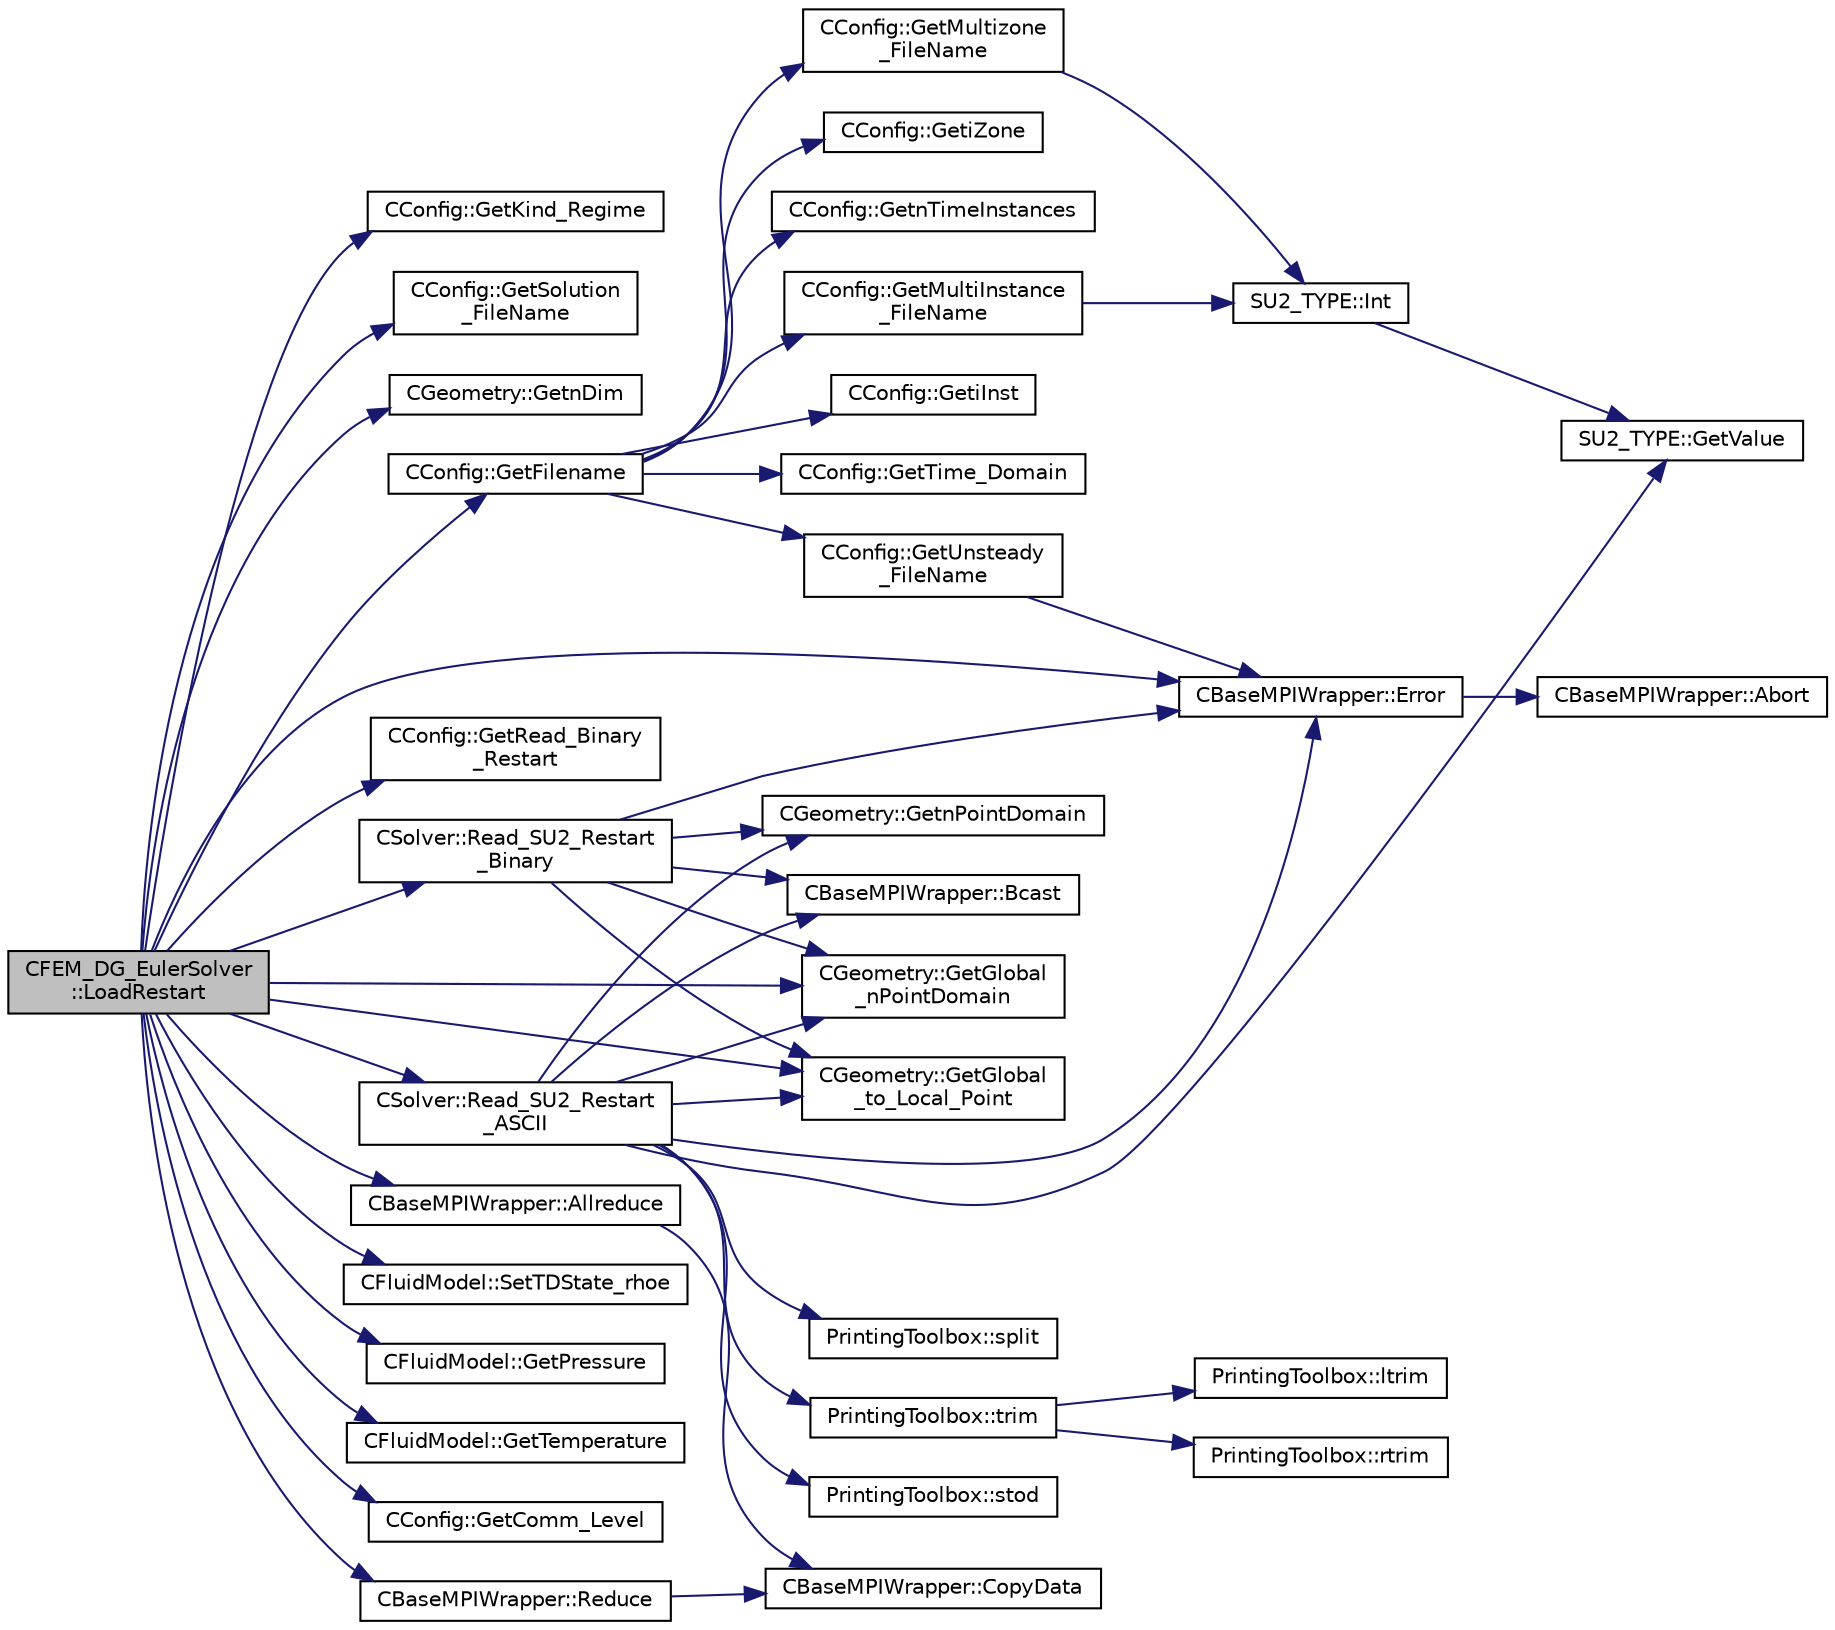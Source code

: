 digraph "CFEM_DG_EulerSolver::LoadRestart"
{
  edge [fontname="Helvetica",fontsize="10",labelfontname="Helvetica",labelfontsize="10"];
  node [fontname="Helvetica",fontsize="10",shape=record];
  rankdir="LR";
  Node1289 [label="CFEM_DG_EulerSolver\l::LoadRestart",height=0.2,width=0.4,color="black", fillcolor="grey75", style="filled", fontcolor="black"];
  Node1289 -> Node1290 [color="midnightblue",fontsize="10",style="solid",fontname="Helvetica"];
  Node1290 [label="CConfig::GetKind_Regime",height=0.2,width=0.4,color="black", fillcolor="white", style="filled",URL="$class_c_config.html#a66ca7e620390a81cd49cd0a00716128e",tooltip="Governing equations of the flow (it can be different from the run time equation). ..."];
  Node1289 -> Node1291 [color="midnightblue",fontsize="10",style="solid",fontname="Helvetica"];
  Node1291 [label="CConfig::GetSolution\l_FileName",height=0.2,width=0.4,color="black", fillcolor="white", style="filled",URL="$class_c_config.html#a90d768708abc0f55180279efbea01485",tooltip="Get the name of the file with the solution of the flow problem. "];
  Node1289 -> Node1292 [color="midnightblue",fontsize="10",style="solid",fontname="Helvetica"];
  Node1292 [label="CGeometry::GetnDim",height=0.2,width=0.4,color="black", fillcolor="white", style="filled",URL="$class_c_geometry.html#a2af01006c0c4f74ba089582f1a3587fe",tooltip="Get number of coordinates. "];
  Node1289 -> Node1293 [color="midnightblue",fontsize="10",style="solid",fontname="Helvetica"];
  Node1293 [label="CConfig::GetFilename",height=0.2,width=0.4,color="black", fillcolor="white", style="filled",URL="$class_c_config.html#a71b8b08c6c1ba23c9ba1ed687bb635dc",tooltip="Add any numbers necessary to the filename (iteration number, zone ID ...) "];
  Node1293 -> Node1294 [color="midnightblue",fontsize="10",style="solid",fontname="Helvetica"];
  Node1294 [label="CConfig::GetMultizone\l_FileName",height=0.2,width=0.4,color="black", fillcolor="white", style="filled",URL="$class_c_config.html#af4d81fc4ec805bb4a89f3739048d8824",tooltip="Append the zone index to the restart or the solution files. "];
  Node1294 -> Node1295 [color="midnightblue",fontsize="10",style="solid",fontname="Helvetica"];
  Node1295 [label="SU2_TYPE::Int",height=0.2,width=0.4,color="black", fillcolor="white", style="filled",URL="$namespace_s_u2___t_y_p_e.html#a6b48817766d8a6486caa2807a52f6bae",tooltip="Casts the primitive value to int (uses GetValue, already implemented for each type). "];
  Node1295 -> Node1296 [color="midnightblue",fontsize="10",style="solid",fontname="Helvetica"];
  Node1296 [label="SU2_TYPE::GetValue",height=0.2,width=0.4,color="black", fillcolor="white", style="filled",URL="$namespace_s_u2___t_y_p_e.html#a0ed43473f5a450ce028d088427bf10cb",tooltip="Get the (primitive) value of the datatype (needs to be implemented for each new type). "];
  Node1293 -> Node1297 [color="midnightblue",fontsize="10",style="solid",fontname="Helvetica"];
  Node1297 [label="CConfig::GetiZone",height=0.2,width=0.4,color="black", fillcolor="white", style="filled",URL="$class_c_config.html#ac09e21f44792b38adb3f933a4426b25f",tooltip="Provides the number of varaibles. "];
  Node1293 -> Node1298 [color="midnightblue",fontsize="10",style="solid",fontname="Helvetica"];
  Node1298 [label="CConfig::GetnTimeInstances",height=0.2,width=0.4,color="black", fillcolor="white", style="filled",URL="$class_c_config.html#a2e52fd45c8b5179c9cb3ce5fff935f11",tooltip="Retrieves the number of periodic time instances for Harmonic Balance. "];
  Node1293 -> Node1299 [color="midnightblue",fontsize="10",style="solid",fontname="Helvetica"];
  Node1299 [label="CConfig::GetMultiInstance\l_FileName",height=0.2,width=0.4,color="black", fillcolor="white", style="filled",URL="$class_c_config.html#aa09a28009de12d84ac2e640489bc70fe",tooltip="Append the instance index to the restart or the solution files. "];
  Node1299 -> Node1295 [color="midnightblue",fontsize="10",style="solid",fontname="Helvetica"];
  Node1293 -> Node1300 [color="midnightblue",fontsize="10",style="solid",fontname="Helvetica"];
  Node1300 [label="CConfig::GetiInst",height=0.2,width=0.4,color="black", fillcolor="white", style="filled",URL="$class_c_config.html#a13643de8d58ed6b848b193eae54c97e8",tooltip="Get the current instance. "];
  Node1293 -> Node1301 [color="midnightblue",fontsize="10",style="solid",fontname="Helvetica"];
  Node1301 [label="CConfig::GetTime_Domain",height=0.2,width=0.4,color="black", fillcolor="white", style="filled",URL="$class_c_config.html#a6a11350b3c8d7577318be43cda6f7292",tooltip="Check if the multizone problem is solved for time domain. "];
  Node1293 -> Node1302 [color="midnightblue",fontsize="10",style="solid",fontname="Helvetica"];
  Node1302 [label="CConfig::GetUnsteady\l_FileName",height=0.2,width=0.4,color="black", fillcolor="white", style="filled",URL="$class_c_config.html#a58c909cea24176adb2b2e9115fa6de7f",tooltip="Augment the input filename with the iteration number for an unsteady file. "];
  Node1302 -> Node1303 [color="midnightblue",fontsize="10",style="solid",fontname="Helvetica"];
  Node1303 [label="CBaseMPIWrapper::Error",height=0.2,width=0.4,color="black", fillcolor="white", style="filled",URL="$class_c_base_m_p_i_wrapper.html#a04457c47629bda56704e6a8804833eeb"];
  Node1303 -> Node1304 [color="midnightblue",fontsize="10",style="solid",fontname="Helvetica"];
  Node1304 [label="CBaseMPIWrapper::Abort",height=0.2,width=0.4,color="black", fillcolor="white", style="filled",URL="$class_c_base_m_p_i_wrapper.html#a21ef5681e2acb532d345e9bab173ef07"];
  Node1289 -> Node1305 [color="midnightblue",fontsize="10",style="solid",fontname="Helvetica"];
  Node1305 [label="CConfig::GetRead_Binary\l_Restart",height=0.2,width=0.4,color="black", fillcolor="white", style="filled",URL="$class_c_config.html#a37f4ffc9f97f54715ea40e411e60670f",tooltip="Flag for whether binary SU2 native restart files are read. "];
  Node1289 -> Node1306 [color="midnightblue",fontsize="10",style="solid",fontname="Helvetica"];
  Node1306 [label="CSolver::Read_SU2_Restart\l_Binary",height=0.2,width=0.4,color="black", fillcolor="white", style="filled",URL="$class_c_solver.html#a7eb29d1b014277fe6fdba3a276acc67d",tooltip="Read a native SU2 restart file in binary format. "];
  Node1306 -> Node1303 [color="midnightblue",fontsize="10",style="solid",fontname="Helvetica"];
  Node1306 -> Node1307 [color="midnightblue",fontsize="10",style="solid",fontname="Helvetica"];
  Node1307 [label="CGeometry::GetnPointDomain",height=0.2,width=0.4,color="black", fillcolor="white", style="filled",URL="$class_c_geometry.html#a4fc7de3bff7b6f8c35717016d6f8fcb2",tooltip="Get number of real points (that belong to the domain). "];
  Node1306 -> Node1308 [color="midnightblue",fontsize="10",style="solid",fontname="Helvetica"];
  Node1308 [label="CBaseMPIWrapper::Bcast",height=0.2,width=0.4,color="black", fillcolor="white", style="filled",URL="$class_c_base_m_p_i_wrapper.html#ae816a2f124ea5ae95337418462514df5"];
  Node1306 -> Node1309 [color="midnightblue",fontsize="10",style="solid",fontname="Helvetica"];
  Node1309 [label="CGeometry::GetGlobal\l_nPointDomain",height=0.2,width=0.4,color="black", fillcolor="white", style="filled",URL="$class_c_geometry.html#a22f1fbc70d2133f1d1924cc7b56caee9",tooltip="A virtual member. "];
  Node1306 -> Node1310 [color="midnightblue",fontsize="10",style="solid",fontname="Helvetica"];
  Node1310 [label="CGeometry::GetGlobal\l_to_Local_Point",height=0.2,width=0.4,color="black", fillcolor="white", style="filled",URL="$class_c_geometry.html#af8c9098e9da9a7c6c86d7316fe76230f",tooltip="A virtual member. "];
  Node1289 -> Node1311 [color="midnightblue",fontsize="10",style="solid",fontname="Helvetica"];
  Node1311 [label="CSolver::Read_SU2_Restart\l_ASCII",height=0.2,width=0.4,color="black", fillcolor="white", style="filled",URL="$class_c_solver.html#ac5d5660eff53510f678a3aa122130585",tooltip="Read a native SU2 restart file in ASCII format. "];
  Node1311 -> Node1303 [color="midnightblue",fontsize="10",style="solid",fontname="Helvetica"];
  Node1311 -> Node1308 [color="midnightblue",fontsize="10",style="solid",fontname="Helvetica"];
  Node1311 -> Node1312 [color="midnightblue",fontsize="10",style="solid",fontname="Helvetica"];
  Node1312 [label="PrintingToolbox::split",height=0.2,width=0.4,color="black", fillcolor="white", style="filled",URL="$namespace_printing_toolbox.html#abd4b09ef601c48797157b3576d4c7141"];
  Node1311 -> Node1313 [color="midnightblue",fontsize="10",style="solid",fontname="Helvetica"];
  Node1313 [label="PrintingToolbox::trim",height=0.2,width=0.4,color="black", fillcolor="white", style="filled",URL="$namespace_printing_toolbox.html#a8d3bf1566f372942cfb12952d4fca751"];
  Node1313 -> Node1314 [color="midnightblue",fontsize="10",style="solid",fontname="Helvetica"];
  Node1314 [label="PrintingToolbox::ltrim",height=0.2,width=0.4,color="black", fillcolor="white", style="filled",URL="$namespace_printing_toolbox.html#a434608584a5874efeb4799797cdda637"];
  Node1313 -> Node1315 [color="midnightblue",fontsize="10",style="solid",fontname="Helvetica"];
  Node1315 [label="PrintingToolbox::rtrim",height=0.2,width=0.4,color="black", fillcolor="white", style="filled",URL="$namespace_printing_toolbox.html#a60e271bb6995e55d8c0a0522b714940d"];
  Node1311 -> Node1307 [color="midnightblue",fontsize="10",style="solid",fontname="Helvetica"];
  Node1311 -> Node1309 [color="midnightblue",fontsize="10",style="solid",fontname="Helvetica"];
  Node1311 -> Node1310 [color="midnightblue",fontsize="10",style="solid",fontname="Helvetica"];
  Node1311 -> Node1296 [color="midnightblue",fontsize="10",style="solid",fontname="Helvetica"];
  Node1311 -> Node1316 [color="midnightblue",fontsize="10",style="solid",fontname="Helvetica"];
  Node1316 [label="PrintingToolbox::stod",height=0.2,width=0.4,color="black", fillcolor="white", style="filled",URL="$namespace_printing_toolbox.html#a8847e43f5ff9dd98f59658edce9da4d6"];
  Node1289 -> Node1309 [color="midnightblue",fontsize="10",style="solid",fontname="Helvetica"];
  Node1289 -> Node1310 [color="midnightblue",fontsize="10",style="solid",fontname="Helvetica"];
  Node1289 -> Node1317 [color="midnightblue",fontsize="10",style="solid",fontname="Helvetica"];
  Node1317 [label="CBaseMPIWrapper::Allreduce",height=0.2,width=0.4,color="black", fillcolor="white", style="filled",URL="$class_c_base_m_p_i_wrapper.html#a637b6fd917a8ca91ce748ba88e0d66b6"];
  Node1317 -> Node1318 [color="midnightblue",fontsize="10",style="solid",fontname="Helvetica"];
  Node1318 [label="CBaseMPIWrapper::CopyData",height=0.2,width=0.4,color="black", fillcolor="white", style="filled",URL="$class_c_base_m_p_i_wrapper.html#a4725cc1dd65b161b483e812a538a5e36"];
  Node1289 -> Node1303 [color="midnightblue",fontsize="10",style="solid",fontname="Helvetica"];
  Node1289 -> Node1319 [color="midnightblue",fontsize="10",style="solid",fontname="Helvetica"];
  Node1319 [label="CFluidModel::SetTDState_rhoe",height=0.2,width=0.4,color="black", fillcolor="white", style="filled",URL="$class_c_fluid_model.html#a90fdefd3a55d97d55d5211988c9a7ab1",tooltip="virtual member that would be different for each gas model implemented "];
  Node1289 -> Node1320 [color="midnightblue",fontsize="10",style="solid",fontname="Helvetica"];
  Node1320 [label="CFluidModel::GetPressure",height=0.2,width=0.4,color="black", fillcolor="white", style="filled",URL="$class_c_fluid_model.html#a169d9e9a0c7f8b5d35642940c62c4ecb",tooltip="Get fluid pressure. "];
  Node1289 -> Node1321 [color="midnightblue",fontsize="10",style="solid",fontname="Helvetica"];
  Node1321 [label="CFluidModel::GetTemperature",height=0.2,width=0.4,color="black", fillcolor="white", style="filled",URL="$class_c_fluid_model.html#aeba3f29d27211ff50acad59477105969",tooltip="Get fluid temperature. "];
  Node1289 -> Node1322 [color="midnightblue",fontsize="10",style="solid",fontname="Helvetica"];
  Node1322 [label="CConfig::GetComm_Level",height=0.2,width=0.4,color="black", fillcolor="white", style="filled",URL="$class_c_config.html#ab71278d2692ca5217674036650b02923",tooltip="Get the level of MPI communications to be performed. "];
  Node1289 -> Node1323 [color="midnightblue",fontsize="10",style="solid",fontname="Helvetica"];
  Node1323 [label="CBaseMPIWrapper::Reduce",height=0.2,width=0.4,color="black", fillcolor="white", style="filled",URL="$class_c_base_m_p_i_wrapper.html#a860dfcee07be04be175e06d342e0fc68"];
  Node1323 -> Node1318 [color="midnightblue",fontsize="10",style="solid",fontname="Helvetica"];
}
